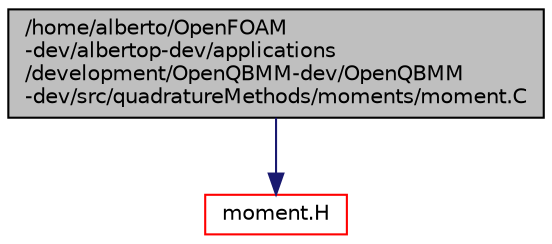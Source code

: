 digraph "/home/alberto/OpenFOAM-dev/albertop-dev/applications/development/OpenQBMM-dev/OpenQBMM-dev/src/quadratureMethods/moments/moment.C"
{
  bgcolor="transparent";
  edge [fontname="Helvetica",fontsize="10",labelfontname="Helvetica",labelfontsize="10"];
  node [fontname="Helvetica",fontsize="10",shape=record];
  Node1 [label="/home/alberto/OpenFOAM\l-dev/albertop-dev/applications\l/development/OpenQBMM-dev/OpenQBMM\l-dev/src/quadratureMethods/moments/moment.C",height=0.2,width=0.4,color="black", fillcolor="grey75", style="filled" fontcolor="black"];
  Node1 -> Node2 [color="midnightblue",fontsize="10",style="solid",fontname="Helvetica"];
  Node2 [label="moment.H",height=0.2,width=0.4,color="red",URL="$d1/d22/a00057.html"];
}

